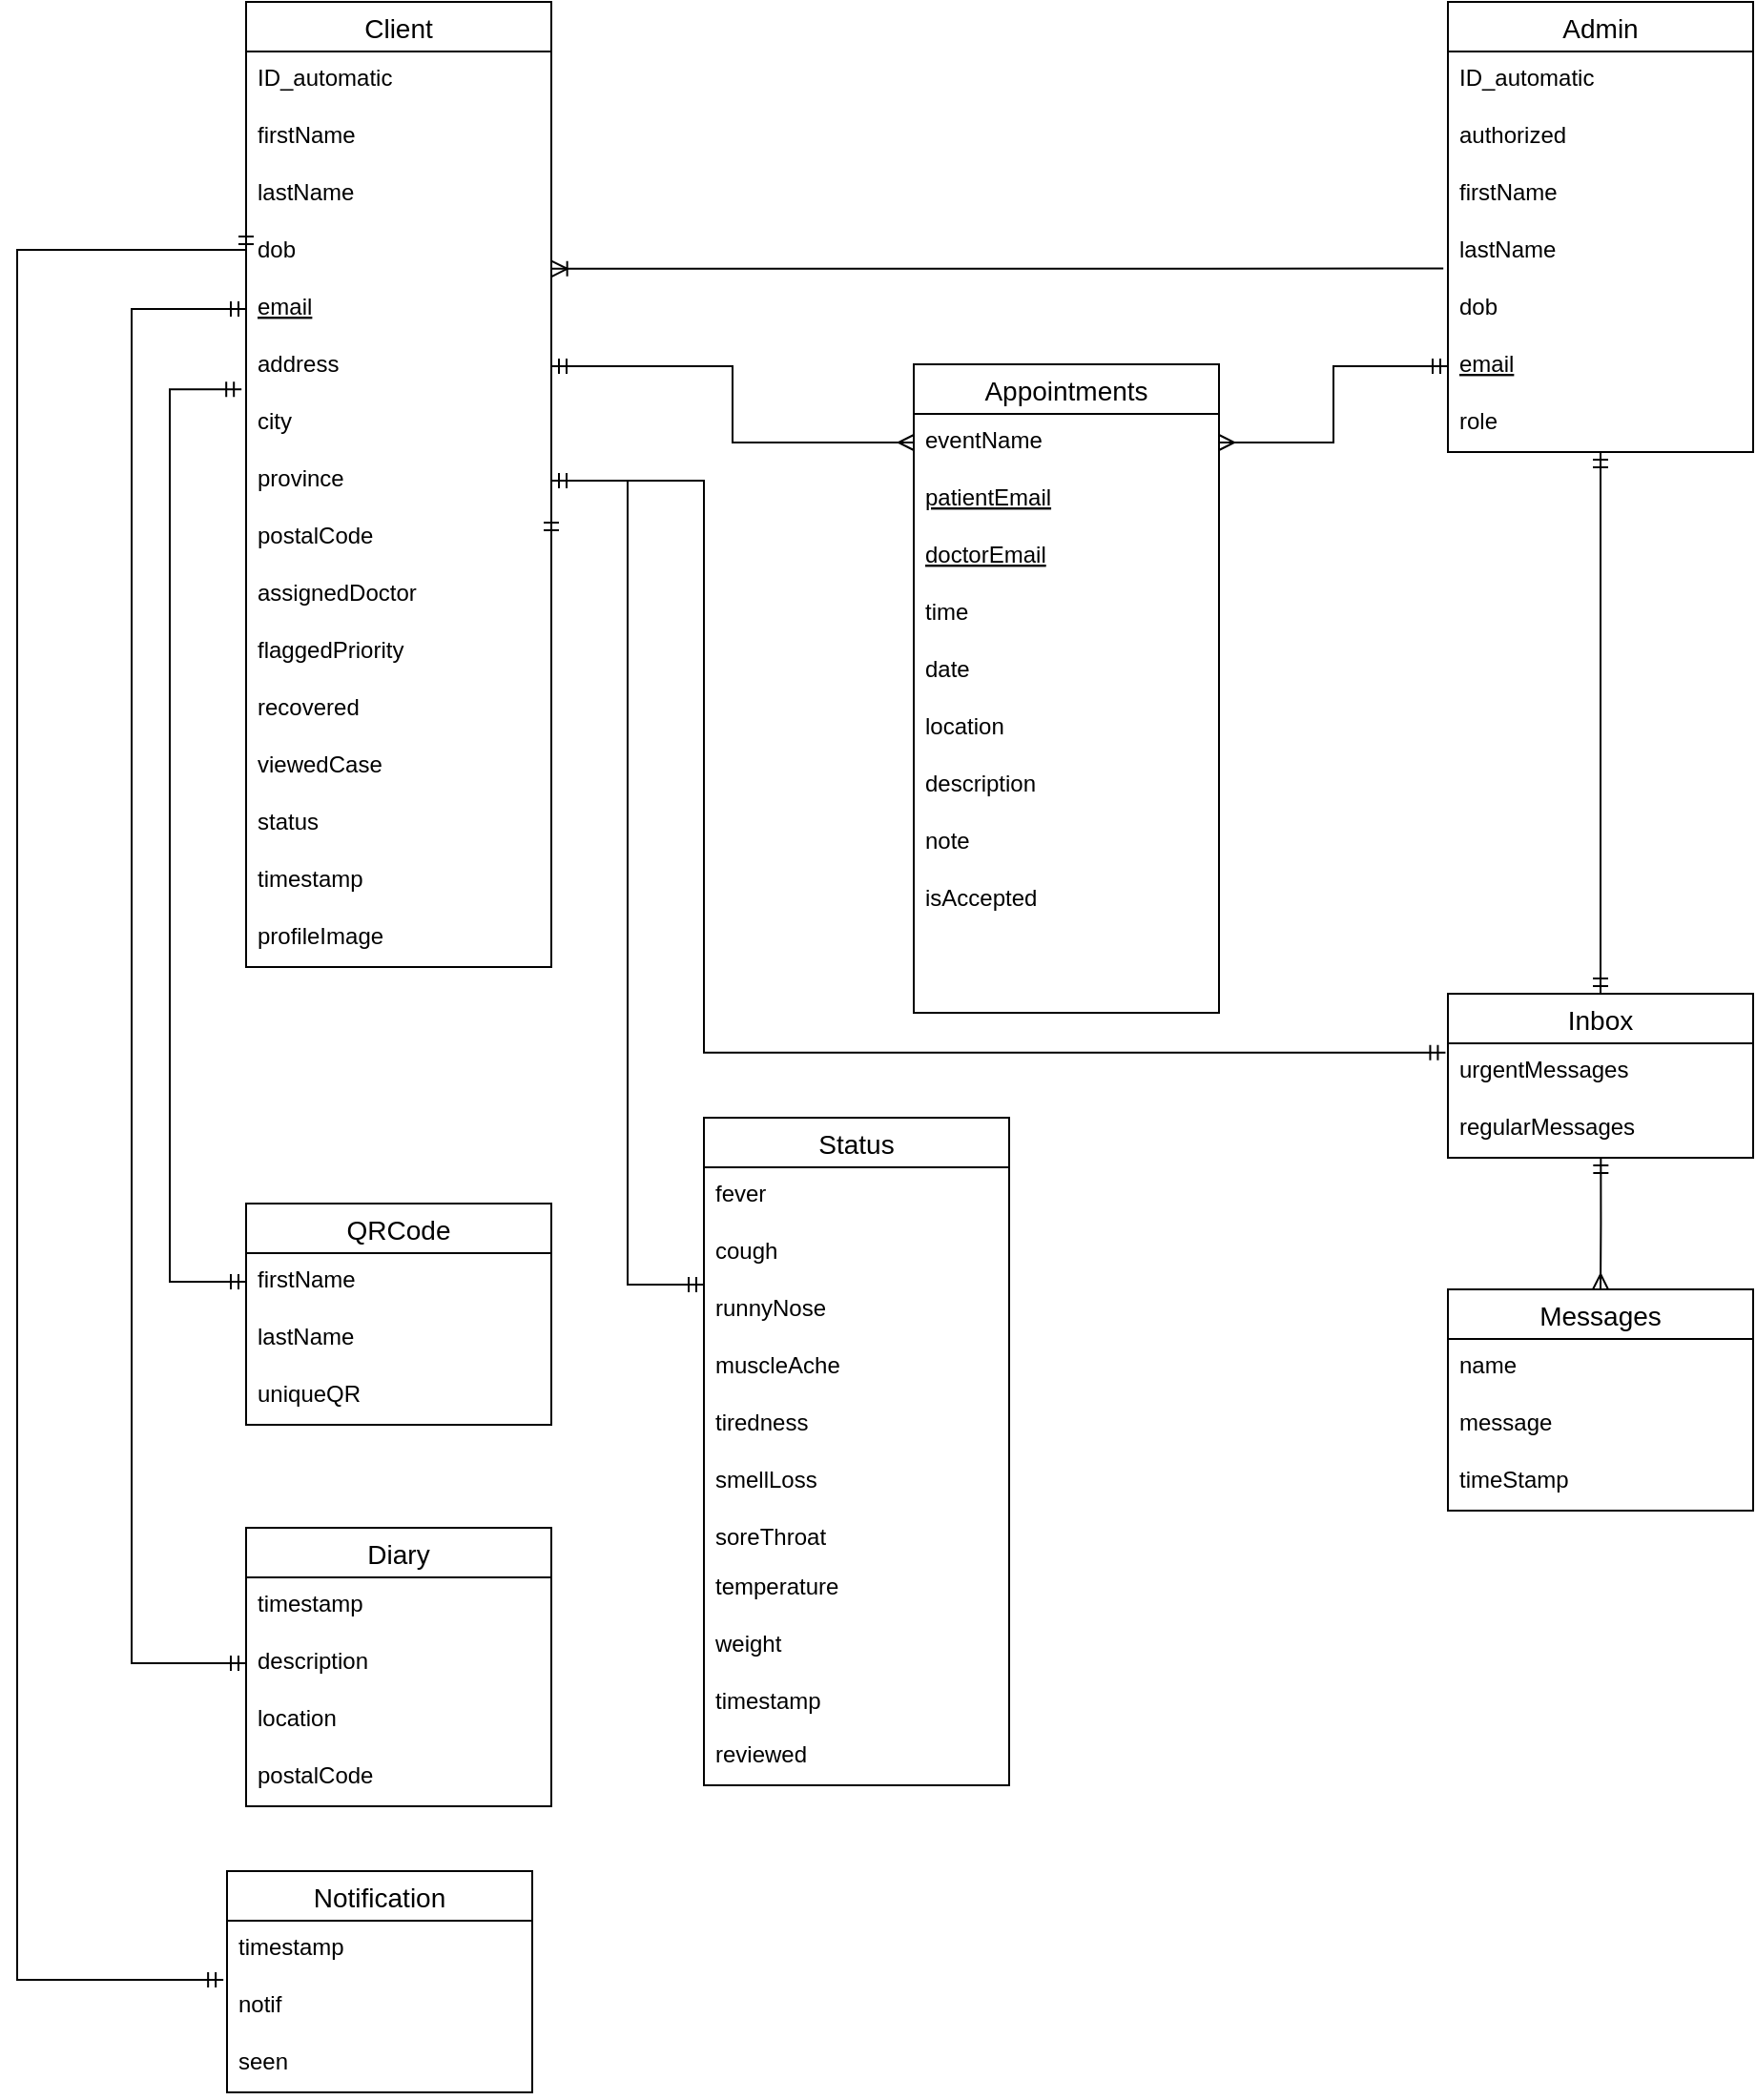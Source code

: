 <mxfile version="14.4.3" type="device"><diagram id="R2lEEEUBdFMjLlhIrx00" name="Page-1"><mxGraphModel dx="1422" dy="822" grid="1" gridSize="10" guides="1" tooltips="1" connect="1" arrows="1" fold="1" page="1" pageScale="1" pageWidth="1100" pageHeight="850" math="0" shadow="0" extFonts="Permanent Marker^https://fonts.googleapis.com/css?family=Permanent+Marker"><root><mxCell id="0"/><mxCell id="1" parent="0"/><mxCell id="PHFaT8uaR8jTqJFm2Dfu-49" value="Status" style="swimlane;fontStyle=0;childLayout=stackLayout;horizontal=1;startSize=26;horizontalStack=0;resizeParent=1;resizeParentMax=0;resizeLast=0;collapsible=1;marginBottom=0;align=center;fontSize=14;" parent="1" vertex="1"><mxGeometry x="400" y="635" width="160" height="350" as="geometry"/></mxCell><mxCell id="PHFaT8uaR8jTqJFm2Dfu-50" value="fever" style="text;strokeColor=none;fillColor=none;spacingLeft=4;spacingRight=4;overflow=hidden;rotatable=0;points=[[0,0.5],[1,0.5]];portConstraint=eastwest;fontSize=12;" parent="PHFaT8uaR8jTqJFm2Dfu-49" vertex="1"><mxGeometry y="26" width="160" height="30" as="geometry"/></mxCell><mxCell id="PHFaT8uaR8jTqJFm2Dfu-51" value="cough" style="text;strokeColor=none;fillColor=none;spacingLeft=4;spacingRight=4;overflow=hidden;rotatable=0;points=[[0,0.5],[1,0.5]];portConstraint=eastwest;fontSize=12;" parent="PHFaT8uaR8jTqJFm2Dfu-49" vertex="1"><mxGeometry y="56" width="160" height="30" as="geometry"/></mxCell><mxCell id="PHFaT8uaR8jTqJFm2Dfu-52" value="runnyNose" style="text;strokeColor=none;fillColor=none;spacingLeft=4;spacingRight=4;overflow=hidden;rotatable=0;points=[[0,0.5],[1,0.5]];portConstraint=eastwest;fontSize=12;" parent="PHFaT8uaR8jTqJFm2Dfu-49" vertex="1"><mxGeometry y="86" width="160" height="30" as="geometry"/></mxCell><mxCell id="PHFaT8uaR8jTqJFm2Dfu-53" value="muscleAche" style="text;strokeColor=none;fillColor=none;spacingLeft=4;spacingRight=4;overflow=hidden;rotatable=0;points=[[0,0.5],[1,0.5]];portConstraint=eastwest;fontSize=12;" parent="PHFaT8uaR8jTqJFm2Dfu-49" vertex="1"><mxGeometry y="116" width="160" height="30" as="geometry"/></mxCell><mxCell id="PHFaT8uaR8jTqJFm2Dfu-54" value="tiredness" style="text;strokeColor=none;fillColor=none;spacingLeft=4;spacingRight=4;overflow=hidden;rotatable=0;points=[[0,0.5],[1,0.5]];portConstraint=eastwest;fontSize=12;" parent="PHFaT8uaR8jTqJFm2Dfu-49" vertex="1"><mxGeometry y="146" width="160" height="30" as="geometry"/></mxCell><mxCell id="gvaFbR4hRz2YvhzIpt_b-14" value="smellLoss" style="text;strokeColor=none;fillColor=none;spacingLeft=4;spacingRight=4;overflow=hidden;rotatable=0;points=[[0,0.5],[1,0.5]];portConstraint=eastwest;fontSize=12;" vertex="1" parent="PHFaT8uaR8jTqJFm2Dfu-49"><mxGeometry y="176" width="160" height="30" as="geometry"/></mxCell><mxCell id="PHFaT8uaR8jTqJFm2Dfu-55" value="soreThroat" style="text;strokeColor=none;fillColor=none;spacingLeft=4;spacingRight=4;overflow=hidden;rotatable=0;points=[[0,0.5],[1,0.5]];portConstraint=eastwest;fontSize=12;" parent="PHFaT8uaR8jTqJFm2Dfu-49" vertex="1"><mxGeometry y="206" width="160" height="26" as="geometry"/></mxCell><mxCell id="gvaFbR4hRz2YvhzIpt_b-15" value="temperature" style="text;strokeColor=none;fillColor=none;spacingLeft=4;spacingRight=4;overflow=hidden;rotatable=0;points=[[0,0.5],[1,0.5]];portConstraint=eastwest;fontSize=12;" vertex="1" parent="PHFaT8uaR8jTqJFm2Dfu-49"><mxGeometry y="232" width="160" height="30" as="geometry"/></mxCell><mxCell id="gvaFbR4hRz2YvhzIpt_b-16" value="weight" style="text;strokeColor=none;fillColor=none;spacingLeft=4;spacingRight=4;overflow=hidden;rotatable=0;points=[[0,0.5],[1,0.5]];portConstraint=eastwest;fontSize=12;" vertex="1" parent="PHFaT8uaR8jTqJFm2Dfu-49"><mxGeometry y="262" width="160" height="30" as="geometry"/></mxCell><mxCell id="gvaFbR4hRz2YvhzIpt_b-17" value="timestamp" style="text;strokeColor=none;fillColor=none;spacingLeft=4;spacingRight=4;overflow=hidden;rotatable=0;points=[[0,0.5],[1,0.5]];portConstraint=eastwest;fontSize=12;" vertex="1" parent="PHFaT8uaR8jTqJFm2Dfu-49"><mxGeometry y="292" width="160" height="28" as="geometry"/></mxCell><mxCell id="gvaFbR4hRz2YvhzIpt_b-18" value="reviewed" style="text;strokeColor=none;fillColor=none;spacingLeft=4;spacingRight=4;overflow=hidden;rotatable=0;points=[[0,0.5],[1,0.5]];portConstraint=eastwest;fontSize=12;" vertex="1" parent="PHFaT8uaR8jTqJFm2Dfu-49"><mxGeometry y="320" width="160" height="30" as="geometry"/></mxCell><mxCell id="PHFaT8uaR8jTqJFm2Dfu-1" value="Client" style="swimlane;fontStyle=0;childLayout=stackLayout;horizontal=1;startSize=26;horizontalStack=0;resizeParent=1;resizeParentMax=0;resizeLast=0;collapsible=1;marginBottom=0;align=center;fontSize=14;" parent="1" vertex="1"><mxGeometry x="160" y="50" width="160" height="506" as="geometry"/></mxCell><mxCell id="PHFaT8uaR8jTqJFm2Dfu-3" value="ID_automatic" style="text;strokeColor=none;fillColor=none;spacingLeft=4;spacingRight=4;overflow=hidden;rotatable=0;points=[[0,0.5],[1,0.5]];portConstraint=eastwest;fontSize=12;" parent="PHFaT8uaR8jTqJFm2Dfu-1" vertex="1"><mxGeometry y="26" width="160" height="30" as="geometry"/></mxCell><mxCell id="PHFaT8uaR8jTqJFm2Dfu-2" value="firstName" style="text;strokeColor=none;fillColor=none;spacingLeft=4;spacingRight=4;overflow=hidden;rotatable=0;points=[[0,0.5],[1,0.5]];portConstraint=eastwest;fontSize=12;" parent="PHFaT8uaR8jTqJFm2Dfu-1" vertex="1"><mxGeometry y="56" width="160" height="30" as="geometry"/></mxCell><mxCell id="PHFaT8uaR8jTqJFm2Dfu-12" value="lastName" style="text;strokeColor=none;fillColor=none;spacingLeft=4;spacingRight=4;overflow=hidden;rotatable=0;points=[[0,0.5],[1,0.5]];portConstraint=eastwest;fontSize=12;" parent="PHFaT8uaR8jTqJFm2Dfu-1" vertex="1"><mxGeometry y="86" width="160" height="30" as="geometry"/></mxCell><mxCell id="PHFaT8uaR8jTqJFm2Dfu-15" value="dob" style="text;strokeColor=none;fillColor=none;spacingLeft=4;spacingRight=4;overflow=hidden;rotatable=0;points=[[0,0.5],[1,0.5]];portConstraint=eastwest;fontSize=12;" parent="PHFaT8uaR8jTqJFm2Dfu-1" vertex="1"><mxGeometry y="116" width="160" height="30" as="geometry"/></mxCell><mxCell id="PHFaT8uaR8jTqJFm2Dfu-16" value="email" style="text;strokeColor=none;fillColor=none;spacingLeft=4;spacingRight=4;overflow=hidden;rotatable=0;points=[[0,0.5],[1,0.5]];portConstraint=eastwest;fontSize=12;fontStyle=4" parent="PHFaT8uaR8jTqJFm2Dfu-1" vertex="1"><mxGeometry y="146" width="160" height="30" as="geometry"/></mxCell><mxCell id="PHFaT8uaR8jTqJFm2Dfu-13" value="address" style="text;strokeColor=none;fillColor=none;spacingLeft=4;spacingRight=4;overflow=hidden;rotatable=0;points=[[0,0.5],[1,0.5]];portConstraint=eastwest;fontSize=12;" parent="PHFaT8uaR8jTqJFm2Dfu-1" vertex="1"><mxGeometry y="176" width="160" height="30" as="geometry"/></mxCell><mxCell id="PHFaT8uaR8jTqJFm2Dfu-14" value="city" style="text;strokeColor=none;fillColor=none;spacingLeft=4;spacingRight=4;overflow=hidden;rotatable=0;points=[[0,0.5],[1,0.5]];portConstraint=eastwest;fontSize=12;" parent="PHFaT8uaR8jTqJFm2Dfu-1" vertex="1"><mxGeometry y="206" width="160" height="30" as="geometry"/></mxCell><mxCell id="PHFaT8uaR8jTqJFm2Dfu-18" value="province" style="text;strokeColor=none;fillColor=none;spacingLeft=4;spacingRight=4;overflow=hidden;rotatable=0;points=[[0,0.5],[1,0.5]];portConstraint=eastwest;fontSize=12;" parent="PHFaT8uaR8jTqJFm2Dfu-1" vertex="1"><mxGeometry y="236" width="160" height="30" as="geometry"/></mxCell><mxCell id="PHFaT8uaR8jTqJFm2Dfu-17" value="postalCode" style="text;strokeColor=none;fillColor=none;spacingLeft=4;spacingRight=4;overflow=hidden;rotatable=0;points=[[0,0.5],[1,0.5]];portConstraint=eastwest;fontSize=12;" parent="PHFaT8uaR8jTqJFm2Dfu-1" vertex="1"><mxGeometry y="266" width="160" height="30" as="geometry"/></mxCell><mxCell id="gvaFbR4hRz2YvhzIpt_b-19" value="assignedDoctor" style="text;strokeColor=none;fillColor=none;spacingLeft=4;spacingRight=4;overflow=hidden;rotatable=0;points=[[0,0.5],[1,0.5]];portConstraint=eastwest;fontSize=12;" vertex="1" parent="PHFaT8uaR8jTqJFm2Dfu-1"><mxGeometry y="296" width="160" height="30" as="geometry"/></mxCell><mxCell id="gvaFbR4hRz2YvhzIpt_b-20" value="flaggedPriority" style="text;strokeColor=none;fillColor=none;spacingLeft=4;spacingRight=4;overflow=hidden;rotatable=0;points=[[0,0.5],[1,0.5]];portConstraint=eastwest;fontSize=12;" vertex="1" parent="PHFaT8uaR8jTqJFm2Dfu-1"><mxGeometry y="326" width="160" height="30" as="geometry"/></mxCell><mxCell id="gvaFbR4hRz2YvhzIpt_b-21" value="recovered" style="text;strokeColor=none;fillColor=none;spacingLeft=4;spacingRight=4;overflow=hidden;rotatable=0;points=[[0,0.5],[1,0.5]];portConstraint=eastwest;fontSize=12;" vertex="1" parent="PHFaT8uaR8jTqJFm2Dfu-1"><mxGeometry y="356" width="160" height="30" as="geometry"/></mxCell><mxCell id="gvaFbR4hRz2YvhzIpt_b-22" value="viewedCase" style="text;strokeColor=none;fillColor=none;spacingLeft=4;spacingRight=4;overflow=hidden;rotatable=0;points=[[0,0.5],[1,0.5]];portConstraint=eastwest;fontSize=12;" vertex="1" parent="PHFaT8uaR8jTqJFm2Dfu-1"><mxGeometry y="386" width="160" height="30" as="geometry"/></mxCell><mxCell id="gvaFbR4hRz2YvhzIpt_b-23" value="status" style="text;strokeColor=none;fillColor=none;spacingLeft=4;spacingRight=4;overflow=hidden;rotatable=0;points=[[0,0.5],[1,0.5]];portConstraint=eastwest;fontSize=12;" vertex="1" parent="PHFaT8uaR8jTqJFm2Dfu-1"><mxGeometry y="416" width="160" height="30" as="geometry"/></mxCell><mxCell id="gvaFbR4hRz2YvhzIpt_b-24" value="timestamp" style="text;strokeColor=none;fillColor=none;spacingLeft=4;spacingRight=4;overflow=hidden;rotatable=0;points=[[0,0.5],[1,0.5]];portConstraint=eastwest;fontSize=12;" vertex="1" parent="PHFaT8uaR8jTqJFm2Dfu-1"><mxGeometry y="446" width="160" height="30" as="geometry"/></mxCell><mxCell id="gvaFbR4hRz2YvhzIpt_b-25" value="profileImage" style="text;strokeColor=none;fillColor=none;spacingLeft=4;spacingRight=4;overflow=hidden;rotatable=0;points=[[0,0.5],[1,0.5]];portConstraint=eastwest;fontSize=12;" vertex="1" parent="PHFaT8uaR8jTqJFm2Dfu-1"><mxGeometry y="476" width="160" height="30" as="geometry"/></mxCell><mxCell id="PHFaT8uaR8jTqJFm2Dfu-19" value="Admin" style="swimlane;fontStyle=0;childLayout=stackLayout;horizontal=1;startSize=26;horizontalStack=0;resizeParent=1;resizeParentMax=0;resizeLast=0;collapsible=1;marginBottom=0;align=center;fontSize=14;" parent="1" vertex="1"><mxGeometry x="790" y="50" width="160" height="236" as="geometry"/></mxCell><mxCell id="PHFaT8uaR8jTqJFm2Dfu-20" value="ID_automatic" style="text;strokeColor=none;fillColor=none;spacingLeft=4;spacingRight=4;overflow=hidden;rotatable=0;points=[[0,0.5],[1,0.5]];portConstraint=eastwest;fontSize=12;" parent="PHFaT8uaR8jTqJFm2Dfu-19" vertex="1"><mxGeometry y="26" width="160" height="30" as="geometry"/></mxCell><mxCell id="PHFaT8uaR8jTqJFm2Dfu-70" value="authorized" style="text;strokeColor=none;fillColor=none;spacingLeft=4;spacingRight=4;overflow=hidden;rotatable=0;points=[[0,0.5],[1,0.5]];portConstraint=eastwest;fontSize=12;" parent="PHFaT8uaR8jTqJFm2Dfu-19" vertex="1"><mxGeometry y="56" width="160" height="30" as="geometry"/></mxCell><mxCell id="PHFaT8uaR8jTqJFm2Dfu-21" value="firstName" style="text;strokeColor=none;fillColor=none;spacingLeft=4;spacingRight=4;overflow=hidden;rotatable=0;points=[[0,0.5],[1,0.5]];portConstraint=eastwest;fontSize=12;" parent="PHFaT8uaR8jTqJFm2Dfu-19" vertex="1"><mxGeometry y="86" width="160" height="30" as="geometry"/></mxCell><mxCell id="PHFaT8uaR8jTqJFm2Dfu-22" value="lastName" style="text;strokeColor=none;fillColor=none;spacingLeft=4;spacingRight=4;overflow=hidden;rotatable=0;points=[[0,0.5],[1,0.5]];portConstraint=eastwest;fontSize=12;" parent="PHFaT8uaR8jTqJFm2Dfu-19" vertex="1"><mxGeometry y="116" width="160" height="30" as="geometry"/></mxCell><mxCell id="PHFaT8uaR8jTqJFm2Dfu-23" value="dob" style="text;strokeColor=none;fillColor=none;spacingLeft=4;spacingRight=4;overflow=hidden;rotatable=0;points=[[0,0.5],[1,0.5]];portConstraint=eastwest;fontSize=12;" parent="PHFaT8uaR8jTqJFm2Dfu-19" vertex="1"><mxGeometry y="146" width="160" height="30" as="geometry"/></mxCell><mxCell id="PHFaT8uaR8jTqJFm2Dfu-24" value="email" style="text;strokeColor=none;fillColor=none;spacingLeft=4;spacingRight=4;overflow=hidden;rotatable=0;points=[[0,0.5],[1,0.5]];portConstraint=eastwest;fontSize=12;fontStyle=4" parent="PHFaT8uaR8jTqJFm2Dfu-19" vertex="1"><mxGeometry y="176" width="160" height="30" as="geometry"/></mxCell><mxCell id="gvaFbR4hRz2YvhzIpt_b-12" value="role" style="text;strokeColor=none;fillColor=none;spacingLeft=4;spacingRight=4;overflow=hidden;rotatable=0;points=[[0,0.5],[1,0.5]];portConstraint=eastwest;fontSize=12;" vertex="1" parent="PHFaT8uaR8jTqJFm2Dfu-19"><mxGeometry y="206" width="160" height="30" as="geometry"/></mxCell><mxCell id="PHFaT8uaR8jTqJFm2Dfu-29" value="Appointments" style="swimlane;fontStyle=0;childLayout=stackLayout;horizontal=1;startSize=26;horizontalStack=0;resizeParent=1;resizeParentMax=0;resizeLast=0;collapsible=1;marginBottom=0;align=center;fontSize=14;" parent="1" vertex="1"><mxGeometry x="510.0" y="240" width="160" height="340" as="geometry"/></mxCell><mxCell id="PHFaT8uaR8jTqJFm2Dfu-30" value="eventName" style="text;strokeColor=none;fillColor=none;spacingLeft=4;spacingRight=4;overflow=hidden;rotatable=0;points=[[0,0.5],[1,0.5]];portConstraint=eastwest;fontSize=12;" parent="PHFaT8uaR8jTqJFm2Dfu-29" vertex="1"><mxGeometry y="26" width="160" height="30" as="geometry"/></mxCell><mxCell id="PHFaT8uaR8jTqJFm2Dfu-31" value="patientEmail" style="text;strokeColor=none;fillColor=none;spacingLeft=4;spacingRight=4;overflow=hidden;rotatable=0;points=[[0,0.5],[1,0.5]];portConstraint=eastwest;fontSize=12;fontStyle=4" parent="PHFaT8uaR8jTqJFm2Dfu-29" vertex="1"><mxGeometry y="56" width="160" height="30" as="geometry"/></mxCell><mxCell id="PHFaT8uaR8jTqJFm2Dfu-32" value="doctorEmail" style="text;strokeColor=none;fillColor=none;spacingLeft=4;spacingRight=4;overflow=hidden;rotatable=0;points=[[0,0.5],[1,0.5]];portConstraint=eastwest;fontSize=12;fontStyle=4" parent="PHFaT8uaR8jTqJFm2Dfu-29" vertex="1"><mxGeometry y="86" width="160" height="30" as="geometry"/></mxCell><mxCell id="PHFaT8uaR8jTqJFm2Dfu-59" value="time" style="text;strokeColor=none;fillColor=none;spacingLeft=4;spacingRight=4;overflow=hidden;rotatable=0;points=[[0,0.5],[1,0.5]];portConstraint=eastwest;fontSize=12;" parent="PHFaT8uaR8jTqJFm2Dfu-29" vertex="1"><mxGeometry y="116" width="160" height="30" as="geometry"/></mxCell><mxCell id="PHFaT8uaR8jTqJFm2Dfu-60" value="date" style="text;strokeColor=none;fillColor=none;spacingLeft=4;spacingRight=4;overflow=hidden;rotatable=0;points=[[0,0.5],[1,0.5]];portConstraint=eastwest;fontSize=12;" parent="PHFaT8uaR8jTqJFm2Dfu-29" vertex="1"><mxGeometry y="146" width="160" height="30" as="geometry"/></mxCell><mxCell id="12" value="location" style="text;strokeColor=none;fillColor=none;spacingLeft=4;spacingRight=4;overflow=hidden;rotatable=0;points=[[0,0.5],[1,0.5]];portConstraint=eastwest;fontSize=12;" parent="PHFaT8uaR8jTqJFm2Dfu-29" vertex="1"><mxGeometry y="176" width="160" height="30" as="geometry"/></mxCell><mxCell id="9" value="description" style="text;strokeColor=none;fillColor=none;spacingLeft=4;spacingRight=4;overflow=hidden;rotatable=0;points=[[0,0.5],[1,0.5]];portConstraint=eastwest;fontSize=12;" parent="PHFaT8uaR8jTqJFm2Dfu-29" vertex="1"><mxGeometry y="206" width="160" height="30" as="geometry"/></mxCell><mxCell id="10" value="note" style="text;strokeColor=none;fillColor=none;spacingLeft=4;spacingRight=4;overflow=hidden;rotatable=0;points=[[0,0.5],[1,0.5]];portConstraint=eastwest;fontSize=12;" parent="PHFaT8uaR8jTqJFm2Dfu-29" vertex="1"><mxGeometry y="236" width="160" height="30" as="geometry"/></mxCell><mxCell id="11" value="isAccepted" style="text;strokeColor=none;fillColor=none;spacingLeft=4;spacingRight=4;overflow=hidden;rotatable=0;points=[[0,0.5],[1,0.5]];portConstraint=eastwest;fontSize=12;" parent="PHFaT8uaR8jTqJFm2Dfu-29" vertex="1"><mxGeometry y="266" width="160" height="74" as="geometry"/></mxCell><mxCell id="PHFaT8uaR8jTqJFm2Dfu-77" style="edgeStyle=orthogonalEdgeStyle;rounded=0;orthogonalLoop=1;jettySize=auto;html=1;exitX=0.5;exitY=0;exitDx=0;exitDy=0;startArrow=ERmandOne;startFill=0;endArrow=ERmandOne;endFill=0;entryX=0.5;entryY=1;entryDx=0;entryDy=0;" parent="1" source="PHFaT8uaR8jTqJFm2Dfu-37" target="PHFaT8uaR8jTqJFm2Dfu-19" edge="1"><mxGeometry relative="1" as="geometry"><mxPoint x="870" y="380" as="targetPoint"/></mxGeometry></mxCell><mxCell id="PHFaT8uaR8jTqJFm2Dfu-37" value="Inbox" style="swimlane;fontStyle=0;childLayout=stackLayout;horizontal=1;startSize=26;horizontalStack=0;resizeParent=1;resizeParentMax=0;resizeLast=0;collapsible=1;marginBottom=0;align=center;fontSize=14;" parent="1" vertex="1"><mxGeometry x="790" y="570" width="160" height="86" as="geometry"/></mxCell><mxCell id="PHFaT8uaR8jTqJFm2Dfu-38" value="urgentMessages" style="text;strokeColor=none;fillColor=none;spacingLeft=4;spacingRight=4;overflow=hidden;rotatable=0;points=[[0,0.5],[1,0.5]];portConstraint=eastwest;fontSize=12;" parent="PHFaT8uaR8jTqJFm2Dfu-37" vertex="1"><mxGeometry y="26" width="160" height="30" as="geometry"/></mxCell><mxCell id="PHFaT8uaR8jTqJFm2Dfu-66" value="regularMessages" style="text;strokeColor=none;fillColor=none;spacingLeft=4;spacingRight=4;overflow=hidden;rotatable=0;points=[[0,0.5],[1,0.5]];portConstraint=eastwest;fontSize=12;" parent="PHFaT8uaR8jTqJFm2Dfu-37" vertex="1"><mxGeometry y="56" width="160" height="30" as="geometry"/></mxCell><mxCell id="PHFaT8uaR8jTqJFm2Dfu-41" value="QRCode" style="swimlane;fontStyle=0;childLayout=stackLayout;horizontal=1;startSize=26;horizontalStack=0;resizeParent=1;resizeParentMax=0;resizeLast=0;collapsible=1;marginBottom=0;align=center;fontSize=14;" parent="1" vertex="1"><mxGeometry x="160" y="680" width="160" height="116" as="geometry"/></mxCell><mxCell id="PHFaT8uaR8jTqJFm2Dfu-43" value="firstName" style="text;strokeColor=none;fillColor=none;spacingLeft=4;spacingRight=4;overflow=hidden;rotatable=0;points=[[0,0.5],[1,0.5]];portConstraint=eastwest;fontSize=12;" parent="PHFaT8uaR8jTqJFm2Dfu-41" vertex="1"><mxGeometry y="26" width="160" height="30" as="geometry"/></mxCell><mxCell id="PHFaT8uaR8jTqJFm2Dfu-44" value="lastName" style="text;strokeColor=none;fillColor=none;spacingLeft=4;spacingRight=4;overflow=hidden;rotatable=0;points=[[0,0.5],[1,0.5]];portConstraint=eastwest;fontSize=12;" parent="PHFaT8uaR8jTqJFm2Dfu-41" vertex="1"><mxGeometry y="56" width="160" height="30" as="geometry"/></mxCell><mxCell id="PHFaT8uaR8jTqJFm2Dfu-45" value="uniqueQR" style="text;strokeColor=none;fillColor=none;spacingLeft=4;spacingRight=4;overflow=hidden;rotatable=0;points=[[0,0.5],[1,0.5]];portConstraint=eastwest;fontSize=12;" parent="PHFaT8uaR8jTqJFm2Dfu-41" vertex="1"><mxGeometry y="86" width="160" height="30" as="geometry"/></mxCell><mxCell id="PHFaT8uaR8jTqJFm2Dfu-58" value="" style="edgeStyle=entityRelationEdgeStyle;fontSize=12;html=1;endArrow=ERoneToMany;rounded=0;exitX=-0.015;exitY=0.793;exitDx=0;exitDy=0;entryX=1.002;entryY=0.797;entryDx=0;entryDy=0;exitPerimeter=0;entryPerimeter=0;" parent="1" source="PHFaT8uaR8jTqJFm2Dfu-22" target="PHFaT8uaR8jTqJFm2Dfu-15" edge="1"><mxGeometry width="100" height="100" relative="1" as="geometry"><mxPoint x="340" y="540" as="sourcePoint"/><mxPoint x="440" y="440" as="targetPoint"/></mxGeometry></mxCell><mxCell id="PHFaT8uaR8jTqJFm2Dfu-61" value="Messages" style="swimlane;fontStyle=0;childLayout=stackLayout;horizontal=1;startSize=26;horizontalStack=0;resizeParent=1;resizeParentMax=0;resizeLast=0;collapsible=1;marginBottom=0;align=center;fontSize=14;" parent="1" vertex="1"><mxGeometry x="790" y="725" width="160" height="116" as="geometry"/></mxCell><mxCell id="PHFaT8uaR8jTqJFm2Dfu-63" value="name" style="text;strokeColor=none;fillColor=none;spacingLeft=4;spacingRight=4;overflow=hidden;rotatable=0;points=[[0,0.5],[1,0.5]];portConstraint=eastwest;fontSize=12;" parent="PHFaT8uaR8jTqJFm2Dfu-61" vertex="1"><mxGeometry y="26" width="160" height="30" as="geometry"/></mxCell><mxCell id="PHFaT8uaR8jTqJFm2Dfu-62" value="message" style="text;strokeColor=none;fillColor=none;spacingLeft=4;spacingRight=4;overflow=hidden;rotatable=0;points=[[0,0.5],[1,0.5]];portConstraint=eastwest;fontSize=12;" parent="PHFaT8uaR8jTqJFm2Dfu-61" vertex="1"><mxGeometry y="56" width="160" height="30" as="geometry"/></mxCell><mxCell id="PHFaT8uaR8jTqJFm2Dfu-65" value="timeStamp" style="text;strokeColor=none;fillColor=none;spacingLeft=4;spacingRight=4;overflow=hidden;rotatable=0;points=[[0,0.5],[1,0.5]];portConstraint=eastwest;fontSize=12;" parent="PHFaT8uaR8jTqJFm2Dfu-61" vertex="1"><mxGeometry y="86" width="160" height="30" as="geometry"/></mxCell><mxCell id="PHFaT8uaR8jTqJFm2Dfu-72" value="" style="edgeStyle=orthogonalEdgeStyle;fontSize=12;html=1;endArrow=ERmandOne;startArrow=ERmandOne;rounded=0;exitX=0;exitY=0.5;exitDx=0;exitDy=0;entryX=-0.015;entryY=0.904;entryDx=0;entryDy=0;entryPerimeter=0;" parent="1" source="PHFaT8uaR8jTqJFm2Dfu-43" target="PHFaT8uaR8jTqJFm2Dfu-13" edge="1"><mxGeometry width="100" height="100" relative="1" as="geometry"><mxPoint x="100" y="754" as="sourcePoint"/><mxPoint x="160" y="330" as="targetPoint"/><Array as="points"><mxPoint x="120" y="721"/><mxPoint x="120" y="253"/></Array></mxGeometry></mxCell><mxCell id="PHFaT8uaR8jTqJFm2Dfu-73" style="edgeStyle=orthogonalEdgeStyle;rounded=0;orthogonalLoop=1;jettySize=auto;html=1;exitX=1;exitY=0.5;exitDx=0;exitDy=0;entryX=0;entryY=0.5;entryDx=0;entryDy=0;endArrow=ERmany;endFill=0;startArrow=ERmandOne;startFill=0;" parent="1" source="PHFaT8uaR8jTqJFm2Dfu-13" target="PHFaT8uaR8jTqJFm2Dfu-30" edge="1"><mxGeometry relative="1" as="geometry"/></mxCell><mxCell id="PHFaT8uaR8jTqJFm2Dfu-74" style="edgeStyle=orthogonalEdgeStyle;rounded=0;orthogonalLoop=1;jettySize=auto;html=1;exitX=1;exitY=0.5;exitDx=0;exitDy=0;entryX=0;entryY=0.5;entryDx=0;entryDy=0;startArrow=ERmany;startFill=0;endArrow=ERmandOne;endFill=0;" parent="1" source="PHFaT8uaR8jTqJFm2Dfu-30" target="PHFaT8uaR8jTqJFm2Dfu-24" edge="1"><mxGeometry relative="1" as="geometry"/></mxCell><mxCell id="PHFaT8uaR8jTqJFm2Dfu-75" style="edgeStyle=orthogonalEdgeStyle;rounded=0;orthogonalLoop=1;jettySize=auto;html=1;exitX=1;exitY=0.5;exitDx=0;exitDy=0;entryX=0;entryY=0.25;entryDx=0;entryDy=0;startArrow=ERmandOne;startFill=0;endArrow=ERmandOne;endFill=0;" parent="1" source="PHFaT8uaR8jTqJFm2Dfu-18" target="PHFaT8uaR8jTqJFm2Dfu-49" edge="1"><mxGeometry relative="1" as="geometry"/></mxCell><mxCell id="PHFaT8uaR8jTqJFm2Dfu-76" style="edgeStyle=orthogonalEdgeStyle;rounded=0;orthogonalLoop=1;jettySize=auto;html=1;exitX=1;exitY=0.5;exitDx=0;exitDy=0;entryX=-0.008;entryY=0.163;entryDx=0;entryDy=0;entryPerimeter=0;startArrow=ERmandOne;startFill=0;endArrow=ERmandOne;endFill=0;" parent="1" source="PHFaT8uaR8jTqJFm2Dfu-17" target="PHFaT8uaR8jTqJFm2Dfu-38" edge="1"><mxGeometry relative="1" as="geometry"><Array as="points"><mxPoint x="400" y="301"/><mxPoint x="400" y="601"/></Array></mxGeometry></mxCell><mxCell id="PHFaT8uaR8jTqJFm2Dfu-78" style="edgeStyle=orthogonalEdgeStyle;rounded=0;orthogonalLoop=1;jettySize=auto;html=1;exitX=0.501;exitY=1.001;exitDx=0;exitDy=0;startArrow=ERmandOne;startFill=0;endArrow=ERmany;endFill=0;entryX=0.5;entryY=0;entryDx=0;entryDy=0;exitPerimeter=0;" parent="1" source="PHFaT8uaR8jTqJFm2Dfu-66" target="PHFaT8uaR8jTqJFm2Dfu-61" edge="1"><mxGeometry relative="1" as="geometry"><mxPoint x="800" y="660" as="sourcePoint"/></mxGeometry></mxCell><mxCell id="2" value="Diary" style="swimlane;fontStyle=0;childLayout=stackLayout;horizontal=1;startSize=26;horizontalStack=0;resizeParent=1;resizeParentMax=0;resizeLast=0;collapsible=1;marginBottom=0;align=center;fontSize=14;" parent="1" vertex="1"><mxGeometry x="160" y="850" width="160" height="146" as="geometry"/></mxCell><mxCell id="3" value="timestamp" style="text;strokeColor=none;fillColor=none;spacingLeft=4;spacingRight=4;overflow=hidden;rotatable=0;points=[[0,0.5],[1,0.5]];portConstraint=eastwest;fontSize=12;" parent="2" vertex="1"><mxGeometry y="26" width="160" height="30" as="geometry"/></mxCell><mxCell id="4" value="description" style="text;strokeColor=none;fillColor=none;spacingLeft=4;spacingRight=4;overflow=hidden;rotatable=0;points=[[0,0.5],[1,0.5]];portConstraint=eastwest;fontSize=12;" parent="2" vertex="1"><mxGeometry y="56" width="160" height="30" as="geometry"/></mxCell><mxCell id="5" value="location" style="text;strokeColor=none;fillColor=none;spacingLeft=4;spacingRight=4;overflow=hidden;rotatable=0;points=[[0,0.5],[1,0.5]];portConstraint=eastwest;fontSize=12;" parent="2" vertex="1"><mxGeometry y="86" width="160" height="30" as="geometry"/></mxCell><mxCell id="6" value="postalCode" style="text;strokeColor=none;fillColor=none;spacingLeft=4;spacingRight=4;overflow=hidden;rotatable=0;points=[[0,0.5],[1,0.5]];portConstraint=eastwest;fontSize=12;" parent="2" vertex="1"><mxGeometry y="116" width="160" height="30" as="geometry"/></mxCell><mxCell id="8" style="edgeStyle=orthogonalEdgeStyle;html=1;exitX=0;exitY=0.5;exitDx=0;exitDy=0;entryX=0;entryY=0.5;entryDx=0;entryDy=0;endArrow=ERmandOne;endFill=0;rounded=0;startArrow=ERmandOne;startFill=0;" parent="1" source="PHFaT8uaR8jTqJFm2Dfu-16" target="4" edge="1"><mxGeometry relative="1" as="geometry"><Array as="points"><mxPoint x="100" y="211"/><mxPoint x="100" y="921"/></Array></mxGeometry></mxCell><mxCell id="gvaFbR4hRz2YvhzIpt_b-26" value="Notification" style="swimlane;fontStyle=0;childLayout=stackLayout;horizontal=1;startSize=26;horizontalStack=0;resizeParent=1;resizeParentMax=0;resizeLast=0;collapsible=1;marginBottom=0;align=center;fontSize=14;" vertex="1" parent="1"><mxGeometry x="150" y="1030" width="160" height="116" as="geometry"/></mxCell><mxCell id="gvaFbR4hRz2YvhzIpt_b-27" value="timestamp" style="text;strokeColor=none;fillColor=none;spacingLeft=4;spacingRight=4;overflow=hidden;rotatable=0;points=[[0,0.5],[1,0.5]];portConstraint=eastwest;fontSize=12;" vertex="1" parent="gvaFbR4hRz2YvhzIpt_b-26"><mxGeometry y="26" width="160" height="30" as="geometry"/></mxCell><mxCell id="gvaFbR4hRz2YvhzIpt_b-28" value="notif" style="text;strokeColor=none;fillColor=none;spacingLeft=4;spacingRight=4;overflow=hidden;rotatable=0;points=[[0,0.5],[1,0.5]];portConstraint=eastwest;fontSize=12;" vertex="1" parent="gvaFbR4hRz2YvhzIpt_b-26"><mxGeometry y="56" width="160" height="30" as="geometry"/></mxCell><mxCell id="gvaFbR4hRz2YvhzIpt_b-29" value="seen" style="text;strokeColor=none;fillColor=none;spacingLeft=4;spacingRight=4;overflow=hidden;rotatable=0;points=[[0,0.5],[1,0.5]];portConstraint=eastwest;fontSize=12;" vertex="1" parent="gvaFbR4hRz2YvhzIpt_b-26"><mxGeometry y="86" width="160" height="30" as="geometry"/></mxCell><mxCell id="gvaFbR4hRz2YvhzIpt_b-31" style="edgeStyle=orthogonalEdgeStyle;html=1;exitX=0;exitY=0.5;exitDx=0;exitDy=0;entryX=-0.012;entryY=0.033;entryDx=0;entryDy=0;endArrow=ERmandOne;endFill=0;rounded=0;startArrow=ERmandOne;startFill=0;entryPerimeter=0;" edge="1" parent="1" source="PHFaT8uaR8jTqJFm2Dfu-15" target="gvaFbR4hRz2YvhzIpt_b-28"><mxGeometry relative="1" as="geometry"><Array as="points"><mxPoint x="160" y="180"/><mxPoint x="40" y="180"/><mxPoint x="40" y="1087"/></Array><mxPoint x="100" y="180" as="sourcePoint"/><mxPoint x="100" y="890" as="targetPoint"/></mxGeometry></mxCell></root></mxGraphModel></diagram></mxfile>
